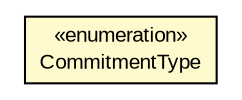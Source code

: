#!/usr/local/bin/dot
#
# Class diagram 
# Generated by UMLGraph version R5_6-24-gf6e263 (http://www.umlgraph.org/)
#

digraph G {
	edge [fontname="arial",fontsize=10,labelfontname="arial",labelfontsize=10];
	node [fontname="arial",fontsize=10,shape=plaintext];
	nodesep=0.25;
	ranksep=0.5;
	// eu.europa.esig.dss.CommitmentType
	c260299 [label=<<table title="eu.europa.esig.dss.CommitmentType" border="0" cellborder="1" cellspacing="0" cellpadding="2" port="p" bgcolor="lemonChiffon" href="./CommitmentType.html">
		<tr><td><table border="0" cellspacing="0" cellpadding="1">
<tr><td align="center" balign="center"> &#171;enumeration&#187; </td></tr>
<tr><td align="center" balign="center"> CommitmentType </td></tr>
		</table></td></tr>
		</table>>, URL="./CommitmentType.html", fontname="arial", fontcolor="black", fontsize=10.0];
}

